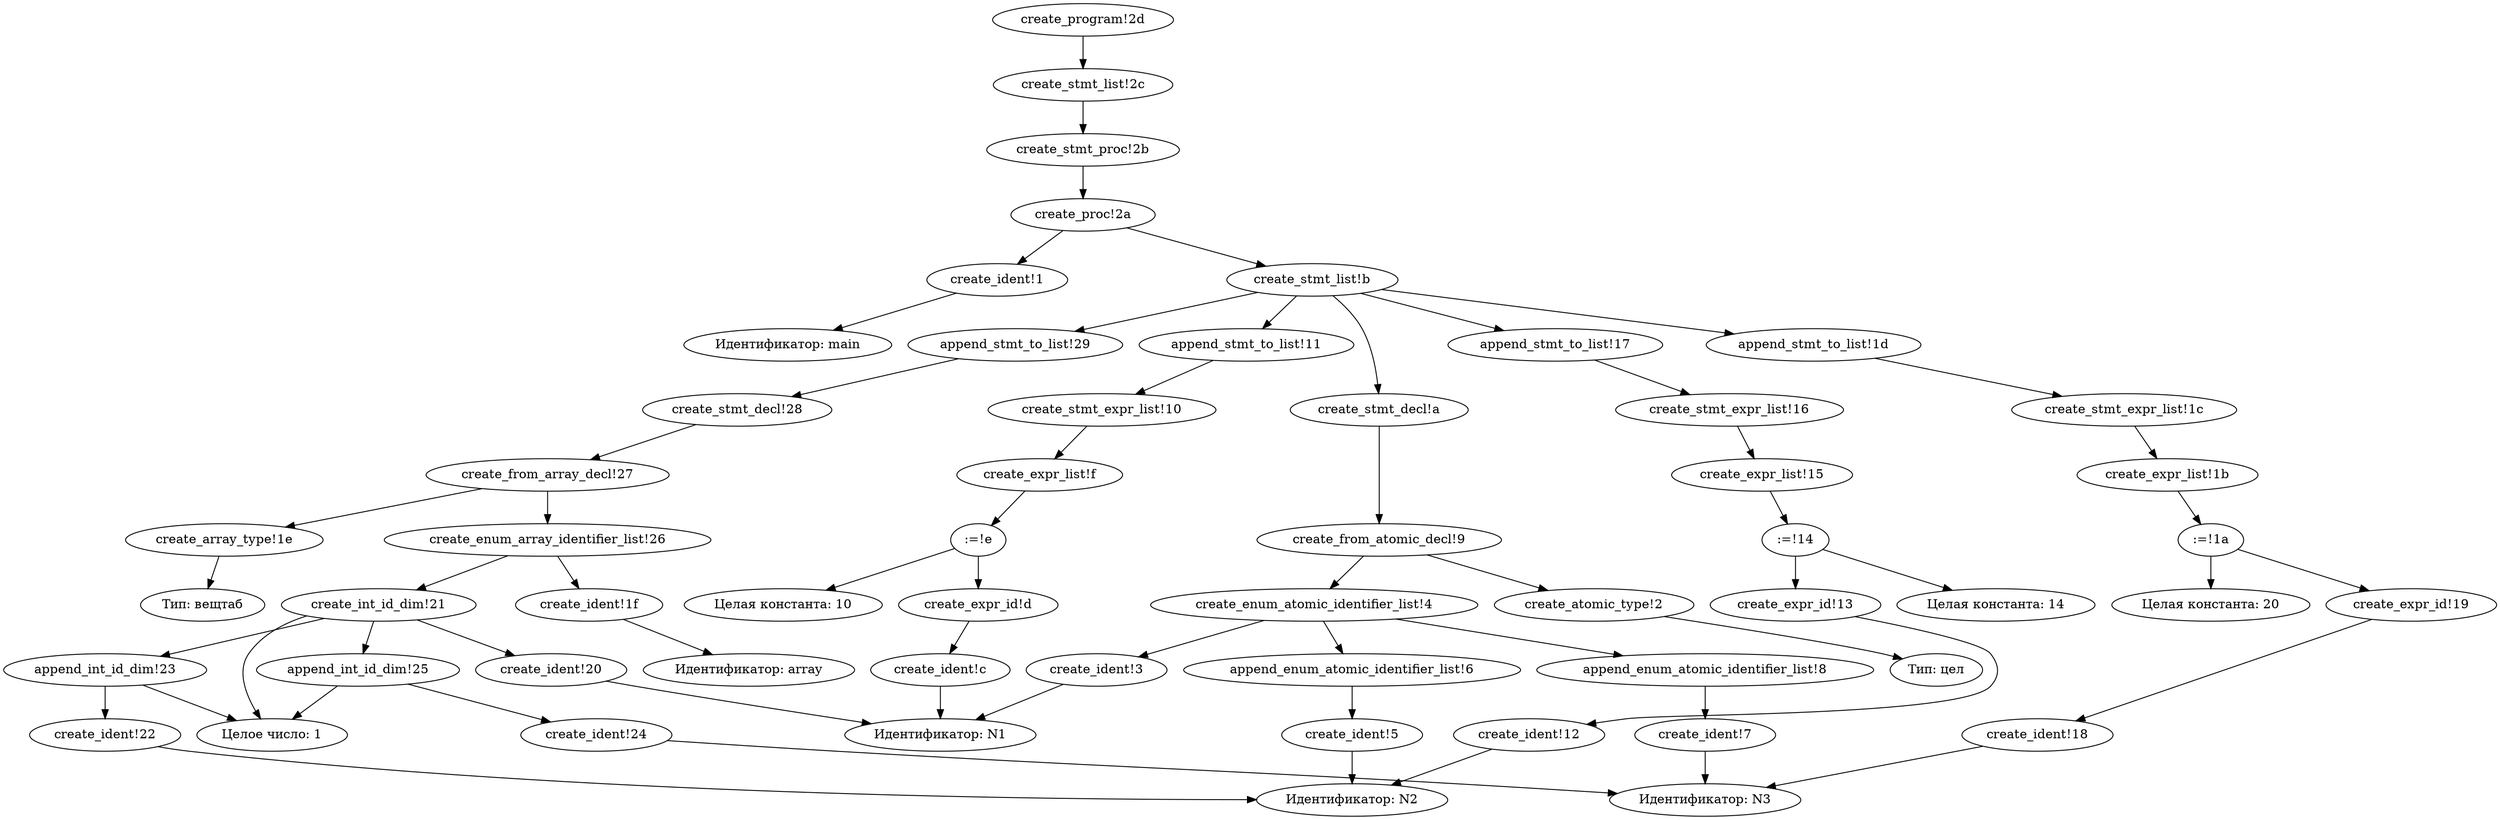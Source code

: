 digraph KumirTree {
"create_ident!1" -> "Идентификатор: main";
"create_atomic_type!2" -> "Тип: цел";
"create_ident!3" -> "Идентификатор: N1";
"create_enum_atomic_identifier_list!4" -> "create_ident!3";
"create_ident!5" -> "Идентификатор: N2";
"create_enum_atomic_identifier_list!4" -> "append_enum_atomic_identifier_list!6";
"append_enum_atomic_identifier_list!6" -> "create_ident!5";
"create_ident!7" -> "Идентификатор: N3";
"create_enum_atomic_identifier_list!4" -> "append_enum_atomic_identifier_list!8";
"append_enum_atomic_identifier_list!8" -> "create_ident!7";
"create_from_atomic_decl!9" -> "create_atomic_type!2";
"create_from_atomic_decl!9" -> "create_enum_atomic_identifier_list!4";
"create_stmt_decl!a" -> "create_from_atomic_decl!9";
"create_stmt_list!b" -> "create_stmt_decl!a";
"create_ident!c" -> "Идентификатор: N1";
"create_expr_id!d" -> "create_ident!c";
":=!e" -> "create_expr_id!d";
":=!e" -> "Целая константа: 10";
"create_expr_list!f" -> ":=!e";
"create_stmt_expr_list!10" -> "create_expr_list!f";
"create_stmt_list!b" -> "append_stmt_to_list!11";
"append_stmt_to_list!11" -> "create_stmt_expr_list!10";
"create_ident!12" -> "Идентификатор: N2";
"create_expr_id!13" -> "create_ident!12";
":=!14" -> "create_expr_id!13";
":=!14" -> "Целая константа: 14";
"create_expr_list!15" -> ":=!14";
"create_stmt_expr_list!16" -> "create_expr_list!15";
"create_stmt_list!b" -> "append_stmt_to_list!17";
"append_stmt_to_list!17" -> "create_stmt_expr_list!16";
"create_ident!18" -> "Идентификатор: N3";
"create_expr_id!19" -> "create_ident!18";
":=!1a" -> "create_expr_id!19";
":=!1a" -> "Целая константа: 20";
"create_expr_list!1b" -> ":=!1a";
"create_stmt_expr_list!1c" -> "create_expr_list!1b";
"create_stmt_list!b" -> "append_stmt_to_list!1d";
"append_stmt_to_list!1d" -> "create_stmt_expr_list!1c";
"create_array_type!1e" -> "Тип: вещтаб";
"create_ident!1f" -> "Идентификатор: array";
"create_ident!20" -> "Идентификатор: N1";
"create_int_id_dim!21" -> "Целое число: 1";
"create_int_id_dim!21" -> "create_ident!20";
"create_ident!22" -> "Идентификатор: N2";
"create_int_id_dim!21" -> "append_int_id_dim!23";
"append_int_id_dim!23" -> "Целое число: 1";
"append_int_id_dim!23" -> "create_ident!22";
"create_ident!24" -> "Идентификатор: N3";
"create_int_id_dim!21" -> "append_int_id_dim!25";
"append_int_id_dim!25" -> "Целое число: 1";
"append_int_id_dim!25" -> "create_ident!24";
"create_enum_array_identifier_list!26" -> "create_ident!1f";
"create_enum_array_identifier_list!26" -> "create_int_id_dim!21";
"create_from_array_decl!27" -> "create_array_type!1e";
"create_from_array_decl!27" -> "create_enum_array_identifier_list!26";
"create_stmt_decl!28" -> "create_from_array_decl!27";
"create_stmt_list!b" -> "append_stmt_to_list!29";
"append_stmt_to_list!29" -> "create_stmt_decl!28";
"create_proc!2a" -> "create_ident!1";
"create_proc!2a" -> "create_stmt_list!b";
"create_stmt_proc!2b" -> "create_proc!2a";
"create_stmt_list!2c" -> "create_stmt_proc!2b";
"create_program!2d" -> "create_stmt_list!2c";
 } 